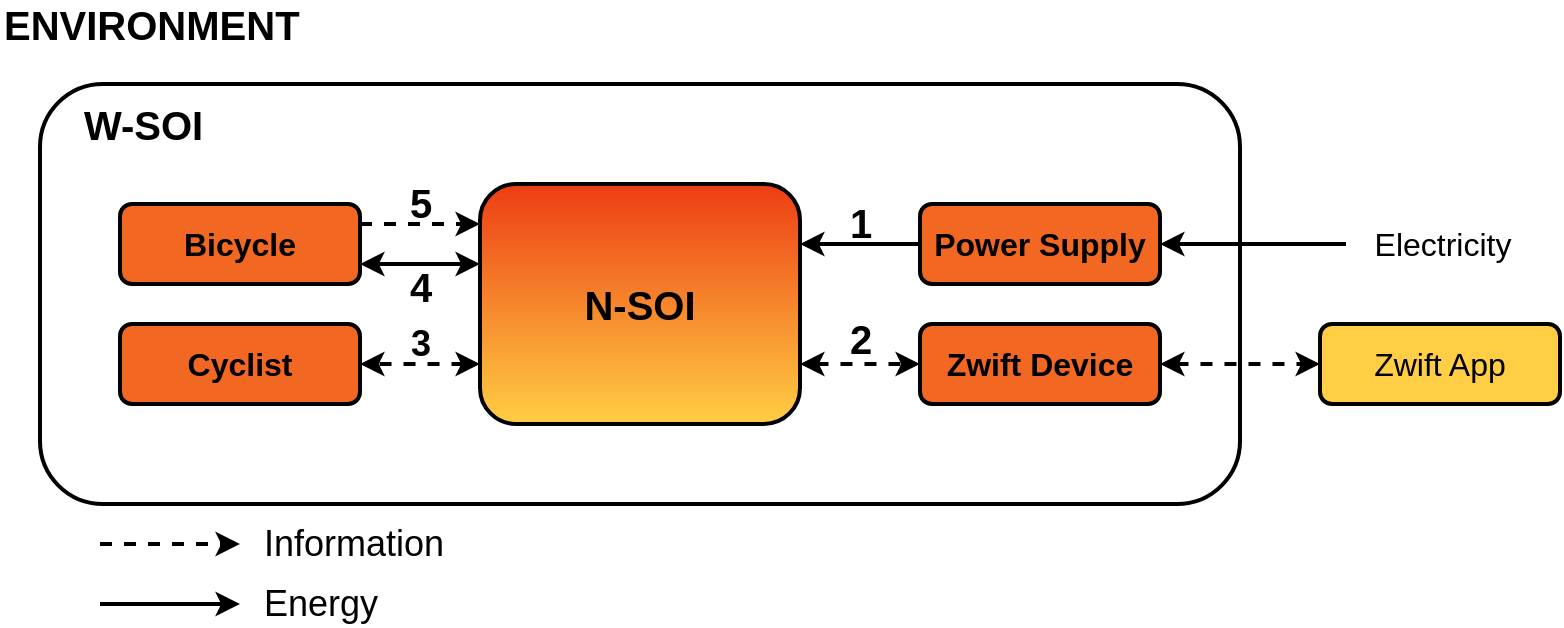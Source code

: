<mxfile version="13.9.9" type="device"><diagram id="riIMRr_x-zktwGt7soI5" name="Page-1"><mxGraphModel dx="1442" dy="506" grid="0" gridSize="1" guides="1" tooltips="1" connect="1" arrows="1" fold="1" page="0" pageScale="1" pageWidth="827" pageHeight="1169" math="0" shadow="0"><root><mxCell id="0"/><mxCell id="1" parent="0"/><mxCell id="300gSdwznDwKwPloc4hH-8" value="" style="rounded=1;whiteSpace=wrap;html=1;fillColor=none;strokeWidth=2;" vertex="1" parent="1"><mxGeometry x="-100" y="70" width="600" height="210" as="geometry"/></mxCell><mxCell id="300gSdwznDwKwPloc4hH-11" style="edgeStyle=orthogonalEdgeStyle;rounded=0;orthogonalLoop=1;jettySize=auto;html=1;strokeColor=#000000;strokeWidth=2;fontColor=#000000;startArrow=classic;startFill=1;entryX=1;entryY=0.75;entryDx=0;entryDy=0;" edge="1" parent="1" source="300gSdwznDwKwPloc4hH-1" target="300gSdwznDwKwPloc4hH-5"><mxGeometry relative="1" as="geometry"><Array as="points"><mxPoint x="100" y="160"/><mxPoint x="100" y="160"/></Array></mxGeometry></mxCell><mxCell id="300gSdwznDwKwPloc4hH-12" style="edgeStyle=orthogonalEdgeStyle;rounded=0;orthogonalLoop=1;jettySize=auto;html=1;dashed=1;startArrow=classic;startFill=1;strokeColor=#000000;strokeWidth=2;fontColor=#000000;" edge="1" parent="1" source="300gSdwznDwKwPloc4hH-1" target="300gSdwznDwKwPloc4hH-4"><mxGeometry relative="1" as="geometry"><Array as="points"><mxPoint x="100" y="210"/><mxPoint x="100" y="210"/></Array></mxGeometry></mxCell><mxCell id="300gSdwznDwKwPloc4hH-14" style="edgeStyle=orthogonalEdgeStyle;rounded=0;orthogonalLoop=1;jettySize=auto;html=1;startArrow=classic;startFill=1;strokeColor=#000000;strokeWidth=2;fontColor=#000000;dashed=1;" edge="1" parent="1" source="300gSdwznDwKwPloc4hH-1" target="300gSdwznDwKwPloc4hH-6"><mxGeometry relative="1" as="geometry"><Array as="points"><mxPoint x="300" y="210"/><mxPoint x="300" y="210"/></Array></mxGeometry></mxCell><mxCell id="300gSdwznDwKwPloc4hH-1" value="&lt;font style=&quot;font-size: 20px&quot;&gt;&lt;b&gt;N-SOI&lt;/b&gt;&lt;/font&gt;" style="rounded=1;whiteSpace=wrap;html=1;strokeWidth=2;gradientColor=#FFCE44;fillColor=#ED3D14;" vertex="1" parent="1"><mxGeometry x="120" y="120" width="160" height="120" as="geometry"/></mxCell><mxCell id="300gSdwznDwKwPloc4hH-2" value="&lt;font style=&quot;font-size: 16px&quot;&gt;Zwift App&lt;/font&gt;" style="rounded=1;whiteSpace=wrap;html=1;strokeWidth=2;fillColor=#FFCE44;" vertex="1" parent="1"><mxGeometry x="540" y="190" width="120" height="40" as="geometry"/></mxCell><mxCell id="300gSdwznDwKwPloc4hH-16" style="rounded=0;orthogonalLoop=1;jettySize=auto;html=1;startArrow=none;startFill=0;strokeColor=#000000;strokeWidth=2;fontColor=#000000;exitX=0;exitY=0.5;exitDx=0;exitDy=0;entryX=1;entryY=0.25;entryDx=0;entryDy=0;" edge="1" parent="1" source="300gSdwznDwKwPloc4hH-3" target="300gSdwznDwKwPloc4hH-1"><mxGeometry relative="1" as="geometry"><mxPoint x="280" y="127" as="targetPoint"/></mxGeometry></mxCell><mxCell id="300gSdwznDwKwPloc4hH-3" value="&lt;font style=&quot;font-size: 16px&quot;&gt;&lt;b&gt;Power Supply&lt;/b&gt;&lt;/font&gt;" style="rounded=1;whiteSpace=wrap;html=1;strokeWidth=2;fillColor=#F26722;" vertex="1" parent="1"><mxGeometry x="340" y="130" width="120" height="40" as="geometry"/></mxCell><mxCell id="300gSdwznDwKwPloc4hH-4" value="&lt;font style=&quot;font-size: 16px&quot;&gt;&lt;b&gt;Cyclist&lt;/b&gt;&lt;/font&gt;" style="rounded=1;whiteSpace=wrap;html=1;strokeWidth=2;fillColor=#F26722;" vertex="1" parent="1"><mxGeometry x="-60" y="190" width="120" height="40" as="geometry"/></mxCell><mxCell id="300gSdwznDwKwPloc4hH-10" style="edgeStyle=orthogonalEdgeStyle;rounded=0;orthogonalLoop=1;jettySize=auto;html=1;fontColor=#000000;strokeWidth=2;dashed=1;" edge="1" parent="1" source="300gSdwznDwKwPloc4hH-5"><mxGeometry relative="1" as="geometry"><mxPoint x="120" y="140" as="targetPoint"/><Array as="points"><mxPoint x="120" y="140"/></Array></mxGeometry></mxCell><mxCell id="300gSdwznDwKwPloc4hH-5" value="&lt;font style=&quot;font-size: 16px&quot;&gt;&lt;b&gt;Bicycle&lt;/b&gt;&lt;/font&gt;" style="rounded=1;whiteSpace=wrap;html=1;strokeWidth=2;fillColor=#F26722;" vertex="1" parent="1"><mxGeometry x="-60" y="130" width="120" height="40" as="geometry"/></mxCell><mxCell id="300gSdwznDwKwPloc4hH-15" style="edgeStyle=orthogonalEdgeStyle;rounded=0;orthogonalLoop=1;jettySize=auto;html=1;entryX=0;entryY=0.5;entryDx=0;entryDy=0;dashed=1;startArrow=classic;startFill=1;strokeColor=#000000;strokeWidth=2;fontColor=#000000;" edge="1" parent="1" source="300gSdwznDwKwPloc4hH-6" target="300gSdwznDwKwPloc4hH-2"><mxGeometry relative="1" as="geometry"/></mxCell><mxCell id="300gSdwznDwKwPloc4hH-6" value="&lt;font style=&quot;font-size: 16px&quot;&gt;&lt;b&gt;Zwift Device&lt;/b&gt;&lt;/font&gt;" style="rounded=1;whiteSpace=wrap;html=1;strokeWidth=2;fillColor=#F26722;" vertex="1" parent="1"><mxGeometry x="340" y="190" width="120" height="40" as="geometry"/></mxCell><mxCell id="300gSdwznDwKwPloc4hH-9" value="&lt;b&gt;&lt;font style=&quot;font-size: 20px&quot;&gt;W-SOI&lt;/font&gt;&lt;/b&gt;" style="text;html=1;align=left;verticalAlign=middle;resizable=0;points=[];autosize=1;fontColor=#000000;" vertex="1" parent="1"><mxGeometry x="-80" y="80" width="80" height="20" as="geometry"/></mxCell><mxCell id="300gSdwznDwKwPloc4hH-18" style="edgeStyle=none;rounded=0;orthogonalLoop=1;jettySize=auto;html=1;entryX=1;entryY=0.5;entryDx=0;entryDy=0;startArrow=none;startFill=0;strokeColor=#000000;strokeWidth=2;fontColor=#000000;" edge="1" parent="1" target="300gSdwznDwKwPloc4hH-3"><mxGeometry relative="1" as="geometry"><mxPoint x="553" y="150" as="sourcePoint"/></mxGeometry></mxCell><mxCell id="300gSdwznDwKwPloc4hH-19" value="&lt;b&gt;&lt;font style=&quot;font-size: 20px&quot;&gt;ENVIRONMENT&lt;/font&gt;&lt;/b&gt;" style="text;html=1;align=left;verticalAlign=middle;resizable=0;points=[];autosize=1;fontColor=#000000;" vertex="1" parent="1"><mxGeometry x="-120" y="30" width="160" height="20" as="geometry"/></mxCell><mxCell id="300gSdwznDwKwPloc4hH-20" value="&lt;font style=&quot;font-size: 16px&quot;&gt;Electricity&lt;/font&gt;" style="text;html=1;align=center;verticalAlign=middle;resizable=0;points=[];autosize=1;fontColor=#000000;" vertex="1" parent="1"><mxGeometry x="561" y="141" width="79" height="18" as="geometry"/></mxCell><mxCell id="300gSdwznDwKwPloc4hH-21" style="edgeStyle=orthogonalEdgeStyle;rounded=0;orthogonalLoop=1;jettySize=auto;html=1;fontColor=#000000;strokeWidth=2;dashed=1;" edge="1" parent="1"><mxGeometry relative="1" as="geometry"><mxPoint x="-70" y="300" as="sourcePoint"/><mxPoint y="300" as="targetPoint"/><Array as="points"><mxPoint x="-10" y="300"/><mxPoint x="-10" y="300"/></Array></mxGeometry></mxCell><mxCell id="300gSdwznDwKwPloc4hH-22" style="edgeStyle=orthogonalEdgeStyle;rounded=0;orthogonalLoop=1;jettySize=auto;html=1;fontColor=#000000;strokeWidth=2;" edge="1" parent="1"><mxGeometry relative="1" as="geometry"><mxPoint x="-70" y="330" as="sourcePoint"/><mxPoint y="330" as="targetPoint"/><Array as="points"><mxPoint x="-70" y="330"/><mxPoint y="330"/></Array></mxGeometry></mxCell><mxCell id="300gSdwznDwKwPloc4hH-23" value="&lt;font style=&quot;font-size: 18px&quot;&gt;Information&lt;/font&gt;" style="text;html=1;align=left;verticalAlign=middle;resizable=0;points=[];autosize=1;fontColor=#000000;" vertex="1" parent="1"><mxGeometry x="10" y="290" width="110" height="20" as="geometry"/></mxCell><mxCell id="300gSdwznDwKwPloc4hH-24" value="&lt;font style=&quot;font-size: 18px&quot;&gt;Energy&lt;/font&gt;" style="text;html=1;align=left;verticalAlign=middle;resizable=0;points=[];autosize=1;fontColor=#000000;" vertex="1" parent="1"><mxGeometry x="10" y="320" width="70" height="20" as="geometry"/></mxCell><mxCell id="300gSdwznDwKwPloc4hH-26" value="&lt;font style=&quot;font-size: 20px&quot;&gt;&lt;b&gt;1&lt;/b&gt;&lt;/font&gt;" style="text;html=1;align=center;verticalAlign=middle;resizable=0;points=[];autosize=1;fontColor=#000000;" vertex="1" parent="1"><mxGeometry x="295" y="129" width="30" height="20" as="geometry"/></mxCell><mxCell id="300gSdwznDwKwPloc4hH-28" value="&lt;font style=&quot;font-size: 20px&quot;&gt;&lt;b&gt;2&lt;/b&gt;&lt;/font&gt;" style="text;html=1;align=center;verticalAlign=middle;resizable=0;points=[];autosize=1;fontColor=#000000;" vertex="1" parent="1"><mxGeometry x="295" y="187" width="30" height="20" as="geometry"/></mxCell><mxCell id="300gSdwznDwKwPloc4hH-29" value="&lt;font style=&quot;font-size: 18px;&quot;&gt;&lt;b style=&quot;font-size: 18px;&quot;&gt;3&lt;/b&gt;&lt;/font&gt;" style="text;html=1;align=center;verticalAlign=middle;resizable=0;points=[];autosize=1;fontColor=#000000;fontSize=18;" vertex="1" parent="1"><mxGeometry x="75" y="185" width="30" height="30" as="geometry"/></mxCell><mxCell id="300gSdwznDwKwPloc4hH-30" value="&lt;font style=&quot;font-size: 20px&quot;&gt;&lt;b&gt;4&lt;/b&gt;&lt;/font&gt;" style="text;html=1;align=center;verticalAlign=middle;resizable=0;points=[];autosize=1;fontColor=#000000;" vertex="1" parent="1"><mxGeometry x="75" y="161" width="30" height="20" as="geometry"/></mxCell><mxCell id="300gSdwznDwKwPloc4hH-31" value="&lt;font style=&quot;font-size: 20px&quot;&gt;&lt;b&gt;5&lt;/b&gt;&lt;/font&gt;" style="text;html=1;align=center;verticalAlign=middle;resizable=0;points=[];autosize=1;fontColor=#000000;" vertex="1" parent="1"><mxGeometry x="75" y="119" width="30" height="20" as="geometry"/></mxCell></root></mxGraphModel></diagram></mxfile>